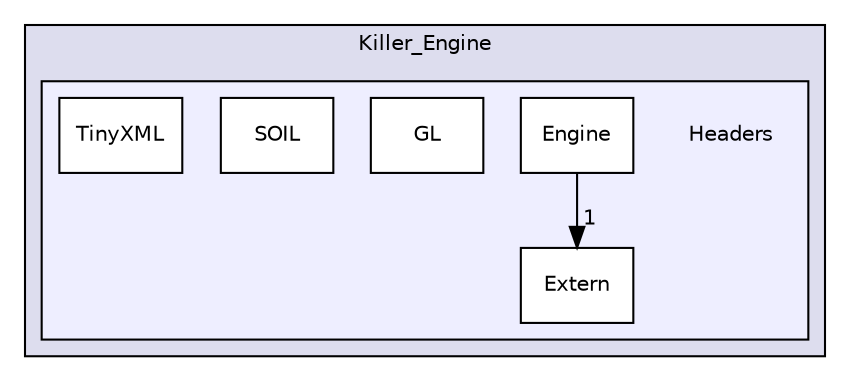 digraph "F:/Projects/Killer_Engine/Headers" {
  compound=true
  node [ fontsize="10", fontname="Helvetica"];
  edge [ labelfontsize="10", labelfontname="Helvetica"];
  subgraph clusterdir_831c059d5220dcd00205d33beeefc879 {
    graph [ bgcolor="#ddddee", pencolor="black", label="Killer_Engine" fontname="Helvetica", fontsize="10", URL="dir_831c059d5220dcd00205d33beeefc879.html"]
  subgraph clusterdir_1f0189054f7e9a362b832708d4f8e189 {
    graph [ bgcolor="#eeeeff", pencolor="black", label="" URL="dir_1f0189054f7e9a362b832708d4f8e189.html"];
    dir_1f0189054f7e9a362b832708d4f8e189 [shape=plaintext label="Headers"];
    dir_362999973f4a544d59fc42d78a826bf0 [shape=box label="Engine" color="black" fillcolor="white" style="filled" URL="dir_362999973f4a544d59fc42d78a826bf0.html"];
    dir_64869df893c4c2464924f31c3b403eae [shape=box label="Extern" color="black" fillcolor="white" style="filled" URL="dir_64869df893c4c2464924f31c3b403eae.html"];
    dir_d4e772660077e7802d4bedb41d2fa0b0 [shape=box label="GL" color="black" fillcolor="white" style="filled" URL="dir_d4e772660077e7802d4bedb41d2fa0b0.html"];
    dir_426d723f8180e6b3bbb350eb37f4bb45 [shape=box label="SOIL" color="black" fillcolor="white" style="filled" URL="dir_426d723f8180e6b3bbb350eb37f4bb45.html"];
    dir_1e4e1a6786e9e78a912072c3196ce823 [shape=box label="TinyXML" color="black" fillcolor="white" style="filled" URL="dir_1e4e1a6786e9e78a912072c3196ce823.html"];
  }
  }
  dir_362999973f4a544d59fc42d78a826bf0->dir_64869df893c4c2464924f31c3b403eae [headlabel="1", labeldistance=1.5 headhref="dir_000004_000005.html"];
}
